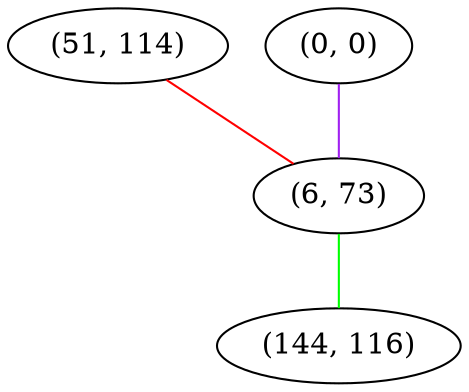 graph "" {
"(51, 114)";
"(0, 0)";
"(6, 73)";
"(144, 116)";
"(51, 114)" -- "(6, 73)"  [color=red, key=0, weight=1];
"(0, 0)" -- "(6, 73)"  [color=purple, key=0, weight=4];
"(6, 73)" -- "(144, 116)"  [color=green, key=0, weight=2];
}
